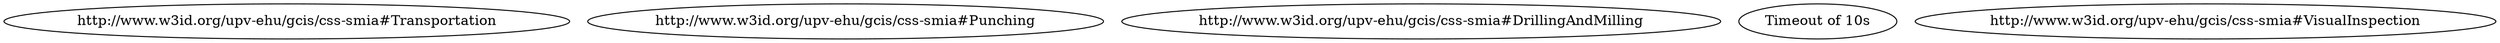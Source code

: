 graph "SMIA workflow" {
	"http://www.w3id.org/upv-ehu/gcis/css-smia#Transportation"
	"http://www.w3id.org/upv-ehu/gcis/css-smia#Punching"
	"http://www.w3id.org/upv-ehu/gcis/css-smia#Transportation"
	"http://www.w3id.org/upv-ehu/gcis/css-smia#DrillingAndMilling"
	"Timeout of 10s"
	"http://www.w3id.org/upv-ehu/gcis/css-smia#VisualInspection"
}
